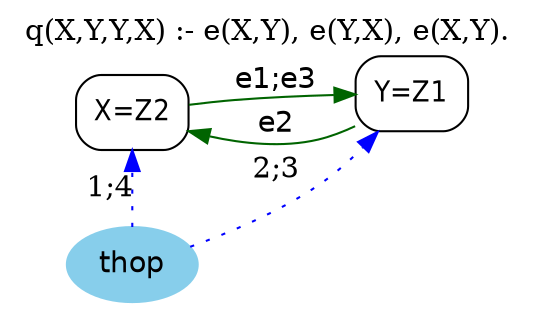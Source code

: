 strict digraph G {
	graph [bb="0,0,235,141",
		label="q(X,Y,Y,X) :- e(X,Y), e(Y,X), e(X,Y).",
		labelloc=t,
		lheight=0.21,
		lp="117.5,129.5",
		lwidth=3.04,
		rankdir=LR
	];
	node [label="\N"];
	X	 [fontname="Helvetica-Narrow",
		height=0.5,
		label="X=Z2",
		pos="54.5,91",
		shape=box,
		style=rounded,
		width=0.75];
	Y	 [fontname="Helvetica-Narrow",
		height=0.5,
		label="Y=Z1",
		pos="182.1,100",
		shape=box,
		style=rounded,
		width=0.75];
	X -> Y	 [color=darkgreen,
		fontname=helvetica,
		label="e1;e3",
		lp="119.1,106.5",
		pos="e,155.06,99.614 81.56,94.908 87.954,95.714 94.757,96.475 101.1,97 115.4,98.183 131.17,98.9 144.96,99.334"];
	Y -> X	 [color=darkgreen,
		fontname=helvetica,
		label=e2,
		lp="119.1,85.5",
		pos="e,81.845,81.46 154.74,84.208 149.08,81.639 143.03,79.372 137.1,78 122.42,74.603 106.06,76.099 91.802,79.077"];
	thop	 [color=skyblue,
		fillcolor=skyblue,
		fontname=helvetica,
		height=0.5,
		pos="54.5,18",
		shape=oval,
		style="filled,rounded",
		width=0.79437];
	thop -> X	 [color=blue,
		constraint=false,
		label="1;4",
		lp="44,54.5",
		pos="e,54.5,72.91 54.5,36.045 54.5,44.117 54.5,53.824 54.5,62.818",
		style=dotted];
	thop -> Y	 [color=blue,
		constraint=false,
		label="2;3",
		lp="119.1,64.5",
		pos="e,165.71,81.853 79.472,27.322 96.467,34.244 119.06,44.609 137.1,57 144.52,62.101 151.89,68.441 158.44,74.671",
		style=dotted];
}
